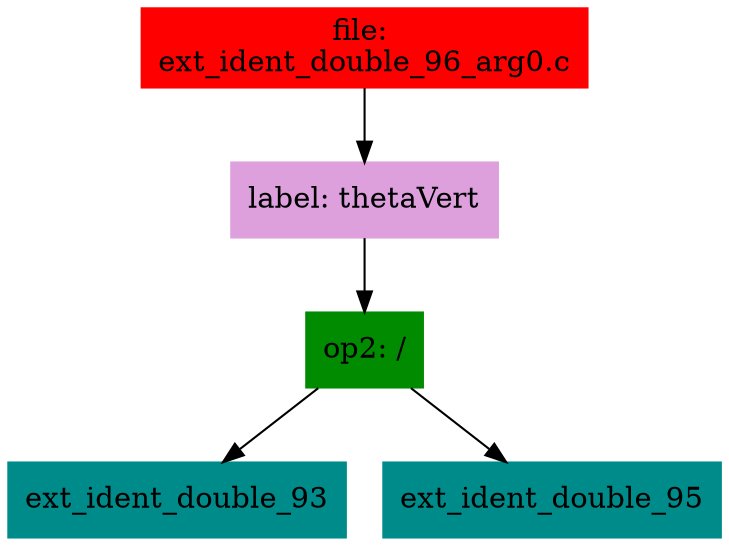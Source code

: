 digraph G {
node [shape=box]

0 [label="file: 
ext_ident_double_96_arg0.c",color=red, style=filled]
1 [label="label: thetaVert",color=plum, style=filled]
0 -> 1
2 [label="op2: /",color=green4, style=filled]
1 -> 2
3 [label="ext_ident_double_93",color=cyan4, style=filled]
2 -> 3
148 [label="ext_ident_double_95",color=cyan4, style=filled]
2 -> 148


}


